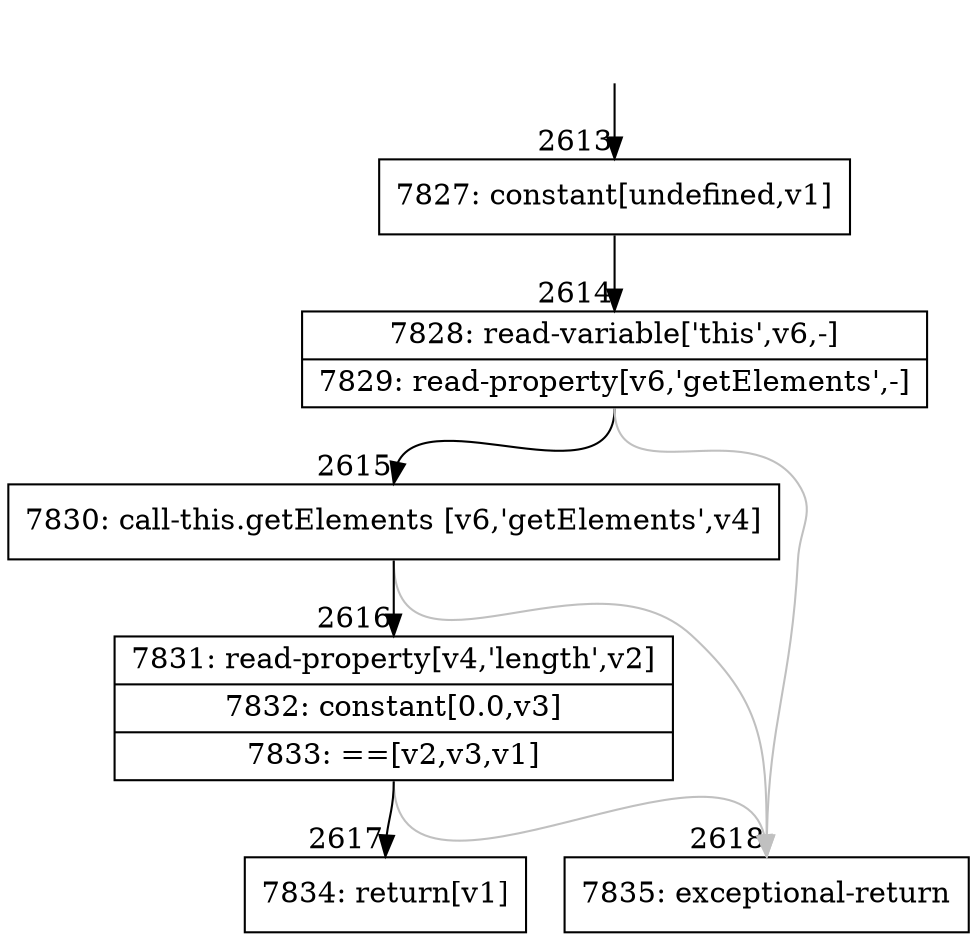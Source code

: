digraph {
rankdir="TD"
BB_entry285[shape=none,label=""];
BB_entry285 -> BB2613 [tailport=s, headport=n, headlabel="    2613"]
BB2613 [shape=record label="{7827: constant[undefined,v1]}" ] 
BB2613 -> BB2614 [tailport=s, headport=n, headlabel="      2614"]
BB2614 [shape=record label="{7828: read-variable['this',v6,-]|7829: read-property[v6,'getElements',-]}" ] 
BB2614 -> BB2615 [tailport=s, headport=n, headlabel="      2615"]
BB2614 -> BB2618 [tailport=s, headport=n, color=gray, headlabel="      2618"]
BB2615 [shape=record label="{7830: call-this.getElements [v6,'getElements',v4]}" ] 
BB2615 -> BB2616 [tailport=s, headport=n, headlabel="      2616"]
BB2615 -> BB2618 [tailport=s, headport=n, color=gray]
BB2616 [shape=record label="{7831: read-property[v4,'length',v2]|7832: constant[0.0,v3]|7833: ==[v2,v3,v1]}" ] 
BB2616 -> BB2617 [tailport=s, headport=n, headlabel="      2617"]
BB2616 -> BB2618 [tailport=s, headport=n, color=gray]
BB2617 [shape=record label="{7834: return[v1]}" ] 
BB2618 [shape=record label="{7835: exceptional-return}" ] 
//#$~ 3036
}

